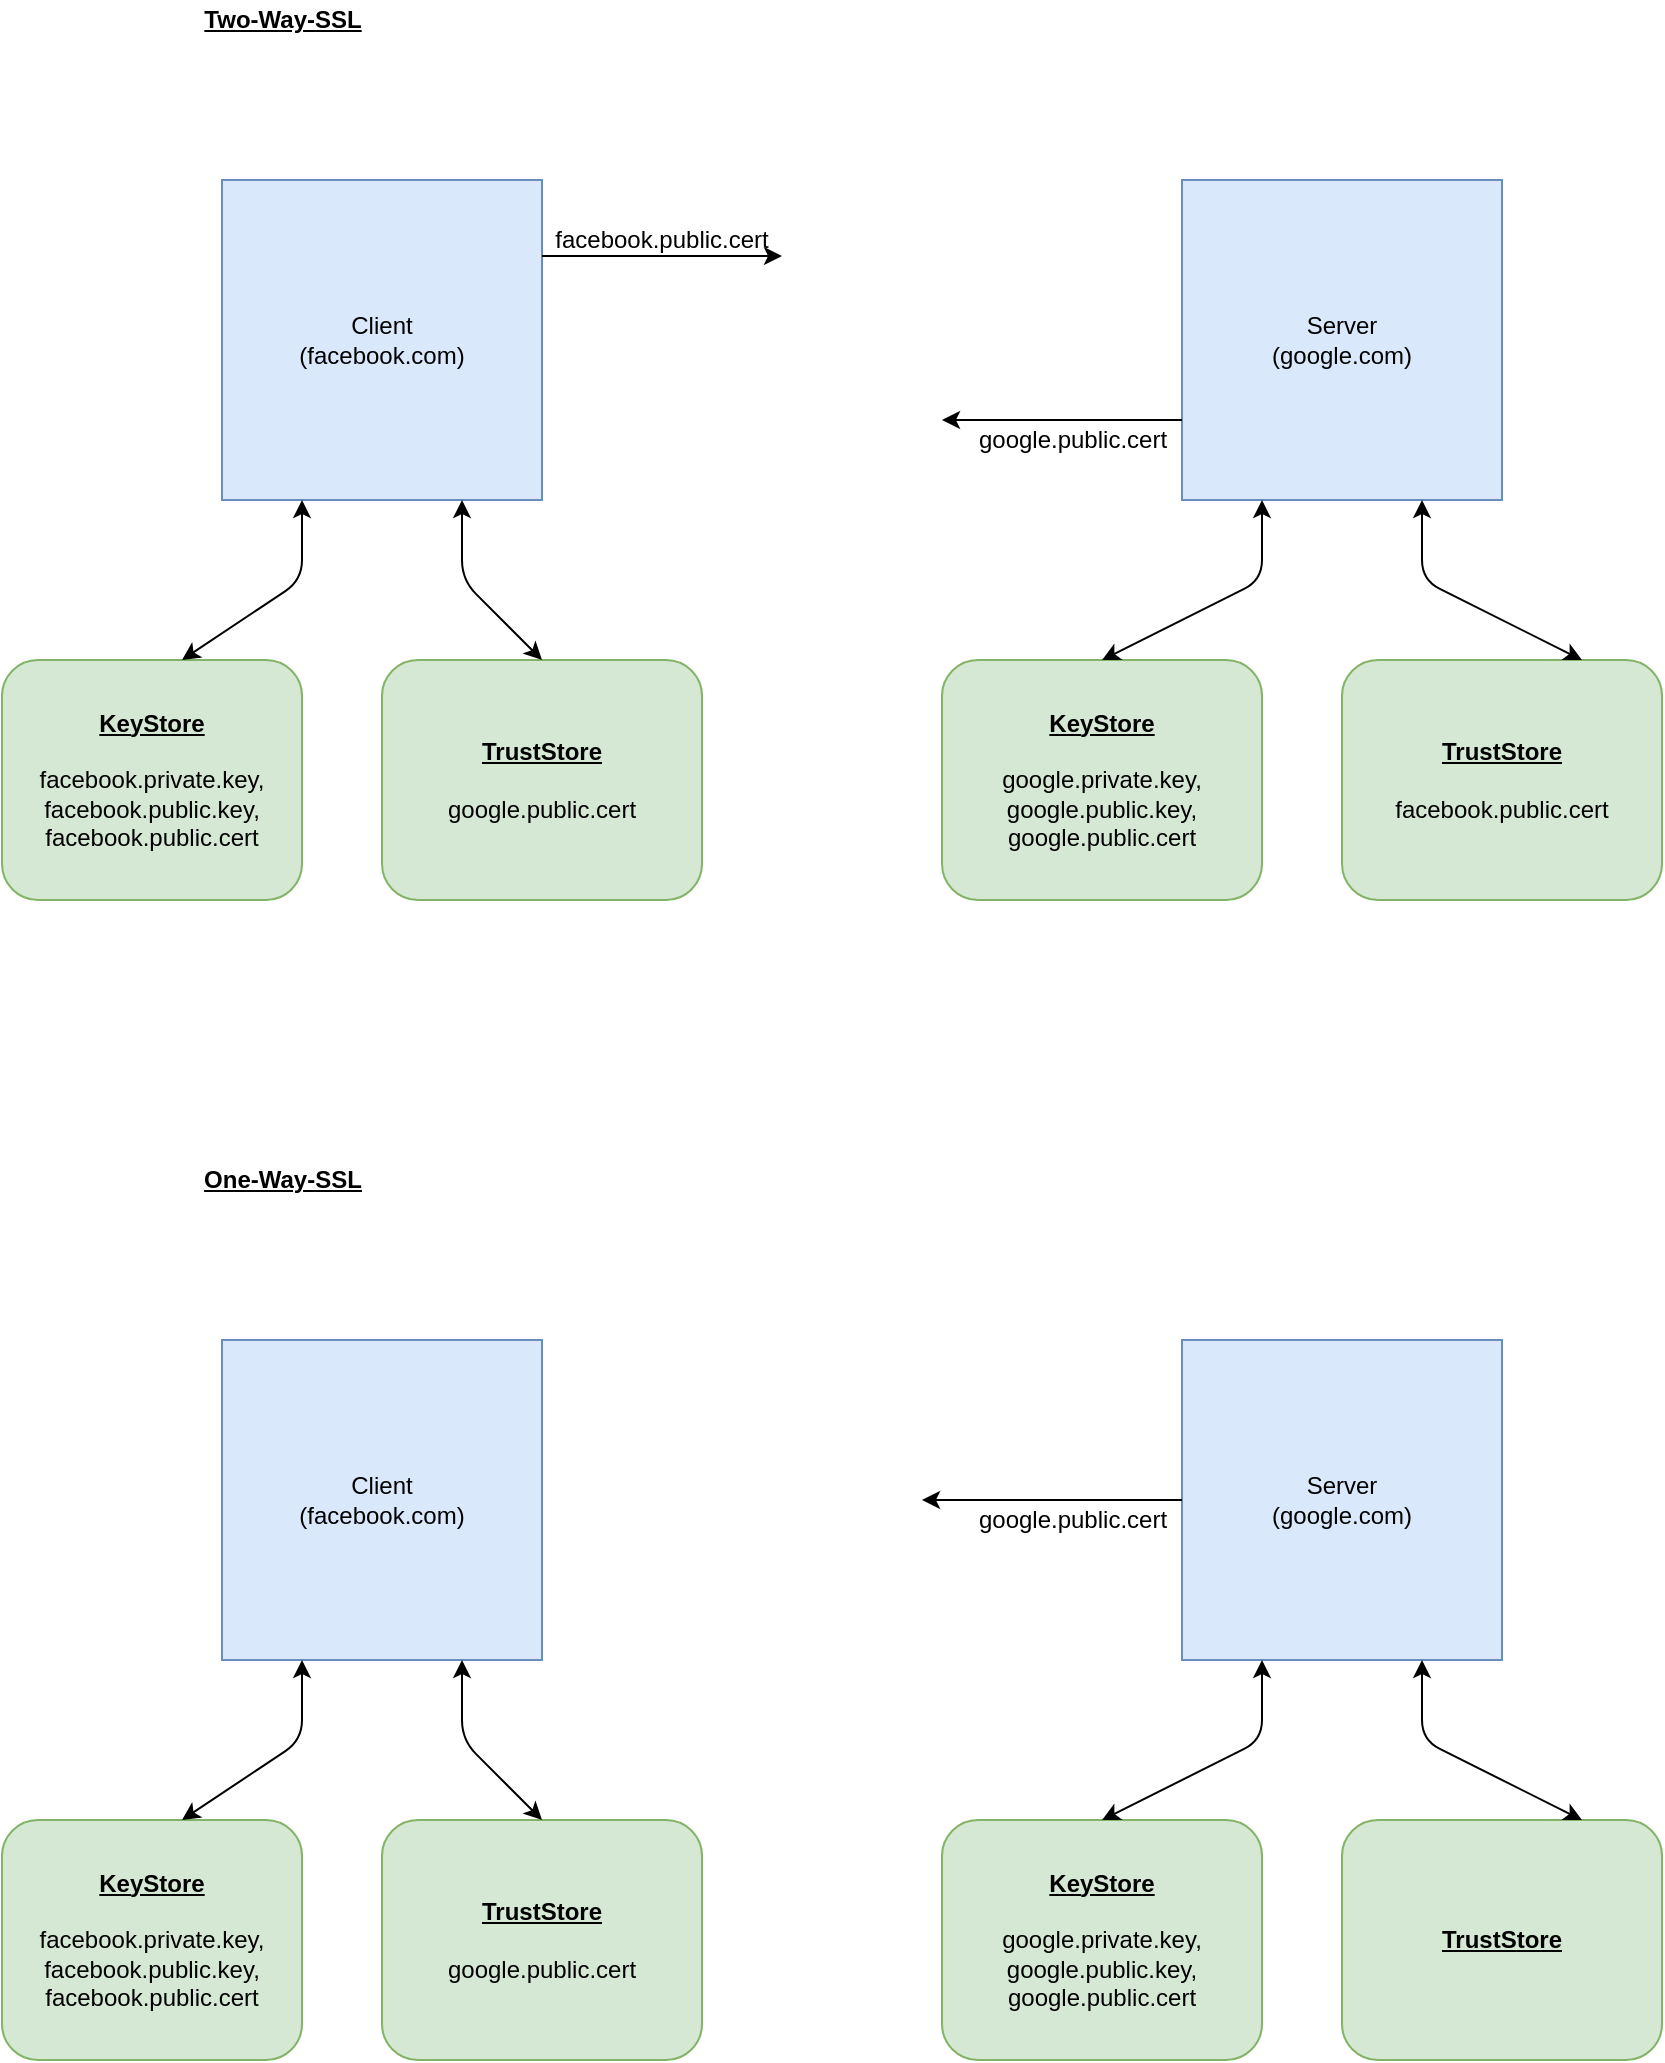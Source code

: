 <mxfile version="13.8.1" type="device"><diagram id="GQSbPENzLMh2j7ThYovC" name="Page-1"><mxGraphModel dx="1298" dy="882" grid="1" gridSize="10" guides="1" tooltips="1" connect="1" arrows="1" fold="1" page="1" pageScale="1" pageWidth="850" pageHeight="1100" math="0" shadow="0"><root><mxCell id="0"/><mxCell id="1" parent="0"/><mxCell id="JsaTxDMFX0sHPSXfRt8p-1" value="Client&lt;br&gt;(facebook.com)" style="whiteSpace=wrap;html=1;aspect=fixed;fillColor=#dae8fc;strokeColor=#6c8ebf;" parent="1" vertex="1"><mxGeometry x="150" y="130" width="160" height="160" as="geometry"/></mxCell><mxCell id="JsaTxDMFX0sHPSXfRt8p-2" value="Server&lt;br&gt;(google.com)" style="whiteSpace=wrap;html=1;aspect=fixed;fillColor=#dae8fc;strokeColor=#6c8ebf;" parent="1" vertex="1"><mxGeometry x="630" y="130" width="160" height="160" as="geometry"/></mxCell><mxCell id="JsaTxDMFX0sHPSXfRt8p-3" value="&lt;b style=&quot;text-decoration: underline&quot;&gt;KeyStore&lt;/b&gt;&lt;br&gt;&lt;br&gt;google.private.key,&lt;br&gt;google.public.key,&lt;br&gt;google.public.cert" style="rounded=1;whiteSpace=wrap;html=1;fillColor=#d5e8d4;strokeColor=#82b366;" parent="1" vertex="1"><mxGeometry x="510" y="370" width="160" height="120" as="geometry"/></mxCell><mxCell id="JsaTxDMFX0sHPSXfRt8p-4" value="&lt;u style=&quot;font-weight: bold&quot;&gt;TrustStore&lt;/u&gt;&lt;br&gt;&lt;br&gt;facebook.public.cert" style="rounded=1;whiteSpace=wrap;html=1;fillColor=#d5e8d4;strokeColor=#82b366;" parent="1" vertex="1"><mxGeometry x="710" y="370" width="160" height="120" as="geometry"/></mxCell><mxCell id="JsaTxDMFX0sHPSXfRt8p-5" value="&lt;b style=&quot;text-decoration: underline&quot;&gt;KeyStore&lt;/b&gt;&lt;br&gt;&lt;br&gt;facebook.private.key,&lt;br&gt;facebook.public.key,&lt;br&gt;facebook.public.cert" style="rounded=1;whiteSpace=wrap;html=1;fillColor=#d5e8d4;strokeColor=#82b366;" parent="1" vertex="1"><mxGeometry x="40" y="370" width="150" height="120" as="geometry"/></mxCell><mxCell id="JsaTxDMFX0sHPSXfRt8p-6" value="&lt;b&gt;&lt;u&gt;TrustStore&lt;/u&gt;&lt;/b&gt;&lt;br&gt;&lt;br&gt;google.public.cert" style="rounded=1;whiteSpace=wrap;html=1;fillColor=#d5e8d4;strokeColor=#82b366;" parent="1" vertex="1"><mxGeometry x="230" y="370" width="160" height="120" as="geometry"/></mxCell><mxCell id="JsaTxDMFX0sHPSXfRt8p-7" value="" style="endArrow=classic;startArrow=classic;html=1;exitX=0.5;exitY=0;exitDx=0;exitDy=0;entryX=0.25;entryY=1;entryDx=0;entryDy=0;" parent="1" source="JsaTxDMFX0sHPSXfRt8p-3" target="JsaTxDMFX0sHPSXfRt8p-2" edge="1"><mxGeometry width="50" height="50" relative="1" as="geometry"><mxPoint x="690" y="380" as="sourcePoint"/><mxPoint x="660" y="300" as="targetPoint"/><Array as="points"><mxPoint x="670" y="330"/></Array></mxGeometry></mxCell><mxCell id="JsaTxDMFX0sHPSXfRt8p-8" value="" style="endArrow=classic;startArrow=classic;html=1;exitX=0.75;exitY=0;exitDx=0;exitDy=0;entryX=0.25;entryY=1;entryDx=0;entryDy=0;" parent="1" source="JsaTxDMFX0sHPSXfRt8p-4" edge="1"><mxGeometry width="50" height="50" relative="1" as="geometry"><mxPoint x="690" y="370" as="sourcePoint"/><mxPoint x="750" y="290" as="targetPoint"/><Array as="points"><mxPoint x="750" y="330"/></Array></mxGeometry></mxCell><mxCell id="JsaTxDMFX0sHPSXfRt8p-9" value="" style="endArrow=classic;startArrow=classic;html=1;exitX=0.5;exitY=0;exitDx=0;exitDy=0;entryX=0.25;entryY=1;entryDx=0;entryDy=0;" parent="1" edge="1"><mxGeometry width="50" height="50" relative="1" as="geometry"><mxPoint x="130" y="370" as="sourcePoint"/><mxPoint x="190" y="290" as="targetPoint"/><Array as="points"><mxPoint x="190" y="330"/></Array></mxGeometry></mxCell><mxCell id="JsaTxDMFX0sHPSXfRt8p-10" value="" style="endArrow=classic;startArrow=classic;html=1;entryX=0.25;entryY=1;entryDx=0;entryDy=0;" parent="1" edge="1"><mxGeometry width="50" height="50" relative="1" as="geometry"><mxPoint x="310" y="370" as="sourcePoint"/><mxPoint x="270" y="290" as="targetPoint"/><Array as="points"><mxPoint x="270" y="330"/></Array></mxGeometry></mxCell><mxCell id="JsaTxDMFX0sHPSXfRt8p-11" value="&lt;b&gt;&lt;u&gt;Two-Way-SSL&lt;/u&gt;&lt;/b&gt;" style="text;html=1;align=center;verticalAlign=middle;resizable=0;points=[];autosize=1;" parent="1" vertex="1"><mxGeometry x="135" y="40" width="90" height="20" as="geometry"/></mxCell><mxCell id="JsaTxDMFX0sHPSXfRt8p-12" value="Client&lt;br&gt;(facebook.com)" style="whiteSpace=wrap;html=1;aspect=fixed;fillColor=#dae8fc;strokeColor=#6c8ebf;" parent="1" vertex="1"><mxGeometry x="150" y="710" width="160" height="160" as="geometry"/></mxCell><mxCell id="JsaTxDMFX0sHPSXfRt8p-13" value="Server&lt;br&gt;(google.com)" style="whiteSpace=wrap;html=1;aspect=fixed;fillColor=#dae8fc;strokeColor=#6c8ebf;" parent="1" vertex="1"><mxGeometry x="630" y="710" width="160" height="160" as="geometry"/></mxCell><mxCell id="JsaTxDMFX0sHPSXfRt8p-14" value="&lt;b style=&quot;text-decoration: underline&quot;&gt;KeyStore&lt;/b&gt;&lt;br&gt;&lt;br&gt;google.private.key,&lt;br&gt;google.public.key,&lt;br&gt;google.public.cert" style="rounded=1;whiteSpace=wrap;html=1;fillColor=#d5e8d4;strokeColor=#82b366;" parent="1" vertex="1"><mxGeometry x="510" y="950" width="160" height="120" as="geometry"/></mxCell><mxCell id="JsaTxDMFX0sHPSXfRt8p-15" value="&lt;u style=&quot;font-weight: bold&quot;&gt;TrustStore&lt;/u&gt;&lt;br&gt;" style="rounded=1;whiteSpace=wrap;html=1;fillColor=#d5e8d4;strokeColor=#82b366;" parent="1" vertex="1"><mxGeometry x="710" y="950" width="160" height="120" as="geometry"/></mxCell><mxCell id="JsaTxDMFX0sHPSXfRt8p-16" value="&lt;b style=&quot;text-decoration: underline&quot;&gt;KeyStore&lt;/b&gt;&lt;br&gt;&lt;br&gt;facebook.private.key,&lt;br&gt;facebook.public.key,&lt;br&gt;facebook.public.cert" style="rounded=1;whiteSpace=wrap;html=1;fillColor=#d5e8d4;strokeColor=#82b366;" parent="1" vertex="1"><mxGeometry x="40" y="950" width="150" height="120" as="geometry"/></mxCell><mxCell id="JsaTxDMFX0sHPSXfRt8p-17" value="&lt;b&gt;&lt;u&gt;TrustStore&lt;/u&gt;&lt;/b&gt;&lt;br&gt;&lt;br&gt;google.public.cert" style="rounded=1;whiteSpace=wrap;html=1;fillColor=#d5e8d4;strokeColor=#82b366;" parent="1" vertex="1"><mxGeometry x="230" y="950" width="160" height="120" as="geometry"/></mxCell><mxCell id="JsaTxDMFX0sHPSXfRt8p-18" value="" style="endArrow=classic;startArrow=classic;html=1;exitX=0.5;exitY=0;exitDx=0;exitDy=0;entryX=0.25;entryY=1;entryDx=0;entryDy=0;" parent="1" source="JsaTxDMFX0sHPSXfRt8p-14" target="JsaTxDMFX0sHPSXfRt8p-13" edge="1"><mxGeometry width="50" height="50" relative="1" as="geometry"><mxPoint x="690" y="960" as="sourcePoint"/><mxPoint x="660" y="880" as="targetPoint"/><Array as="points"><mxPoint x="670" y="910"/></Array></mxGeometry></mxCell><mxCell id="JsaTxDMFX0sHPSXfRt8p-19" value="" style="endArrow=classic;startArrow=classic;html=1;exitX=0.75;exitY=0;exitDx=0;exitDy=0;entryX=0.25;entryY=1;entryDx=0;entryDy=0;" parent="1" source="JsaTxDMFX0sHPSXfRt8p-15" edge="1"><mxGeometry width="50" height="50" relative="1" as="geometry"><mxPoint x="690" y="950" as="sourcePoint"/><mxPoint x="750" y="870" as="targetPoint"/><Array as="points"><mxPoint x="750" y="910"/></Array></mxGeometry></mxCell><mxCell id="JsaTxDMFX0sHPSXfRt8p-20" value="" style="endArrow=classic;startArrow=classic;html=1;exitX=0.5;exitY=0;exitDx=0;exitDy=0;entryX=0.25;entryY=1;entryDx=0;entryDy=0;" parent="1" edge="1"><mxGeometry width="50" height="50" relative="1" as="geometry"><mxPoint x="130" y="950" as="sourcePoint"/><mxPoint x="190" y="870" as="targetPoint"/><Array as="points"><mxPoint x="190" y="910"/></Array></mxGeometry></mxCell><mxCell id="JsaTxDMFX0sHPSXfRt8p-21" value="" style="endArrow=classic;startArrow=classic;html=1;entryX=0.25;entryY=1;entryDx=0;entryDy=0;" parent="1" edge="1"><mxGeometry width="50" height="50" relative="1" as="geometry"><mxPoint x="310" y="950" as="sourcePoint"/><mxPoint x="270" y="870" as="targetPoint"/><Array as="points"><mxPoint x="270" y="910"/></Array></mxGeometry></mxCell><mxCell id="JsaTxDMFX0sHPSXfRt8p-22" value="&lt;b&gt;&lt;u&gt;One-Way-SSL&lt;/u&gt;&lt;/b&gt;" style="text;html=1;align=center;verticalAlign=middle;resizable=0;points=[];autosize=1;" parent="1" vertex="1"><mxGeometry x="135" y="620" width="90" height="20" as="geometry"/></mxCell><mxCell id="JsaTxDMFX0sHPSXfRt8p-23" value="" style="endArrow=classic;html=1;" parent="1" edge="1"><mxGeometry width="50" height="50" relative="1" as="geometry"><mxPoint x="310" y="168" as="sourcePoint"/><mxPoint x="430" y="168" as="targetPoint"/></mxGeometry></mxCell><mxCell id="JsaTxDMFX0sHPSXfRt8p-24" value="" style="endArrow=classic;html=1;exitX=0;exitY=0.5;exitDx=0;exitDy=0;" parent="1" edge="1"><mxGeometry width="50" height="50" relative="1" as="geometry"><mxPoint x="630" y="250" as="sourcePoint"/><mxPoint x="510" y="250" as="targetPoint"/></mxGeometry></mxCell><mxCell id="JsaTxDMFX0sHPSXfRt8p-25" value="facebook.public.cert" style="text;html=1;strokeColor=none;fillColor=none;align=center;verticalAlign=middle;whiteSpace=wrap;rounded=0;" parent="1" vertex="1"><mxGeometry x="350" y="150" width="40" height="20" as="geometry"/></mxCell><mxCell id="JsaTxDMFX0sHPSXfRt8p-26" value="google.public.cert" style="text;html=1;align=center;verticalAlign=middle;resizable=0;points=[];autosize=1;" parent="1" vertex="1"><mxGeometry x="520" y="250" width="110" height="20" as="geometry"/></mxCell><mxCell id="JsaTxDMFX0sHPSXfRt8p-27" value="google.public.cert" style="text;html=1;align=center;verticalAlign=middle;resizable=0;points=[];autosize=1;" parent="1" vertex="1"><mxGeometry x="520" y="790" width="110" height="20" as="geometry"/></mxCell><mxCell id="JsaTxDMFX0sHPSXfRt8p-28" value="" style="endArrow=classic;html=1;exitX=0;exitY=0.369;exitDx=0;exitDy=0;exitPerimeter=0;" parent="1" edge="1"><mxGeometry width="50" height="50" relative="1" as="geometry"><mxPoint x="630" y="790.04" as="sourcePoint"/><mxPoint x="500" y="790" as="targetPoint"/></mxGeometry></mxCell></root></mxGraphModel></diagram></mxfile>